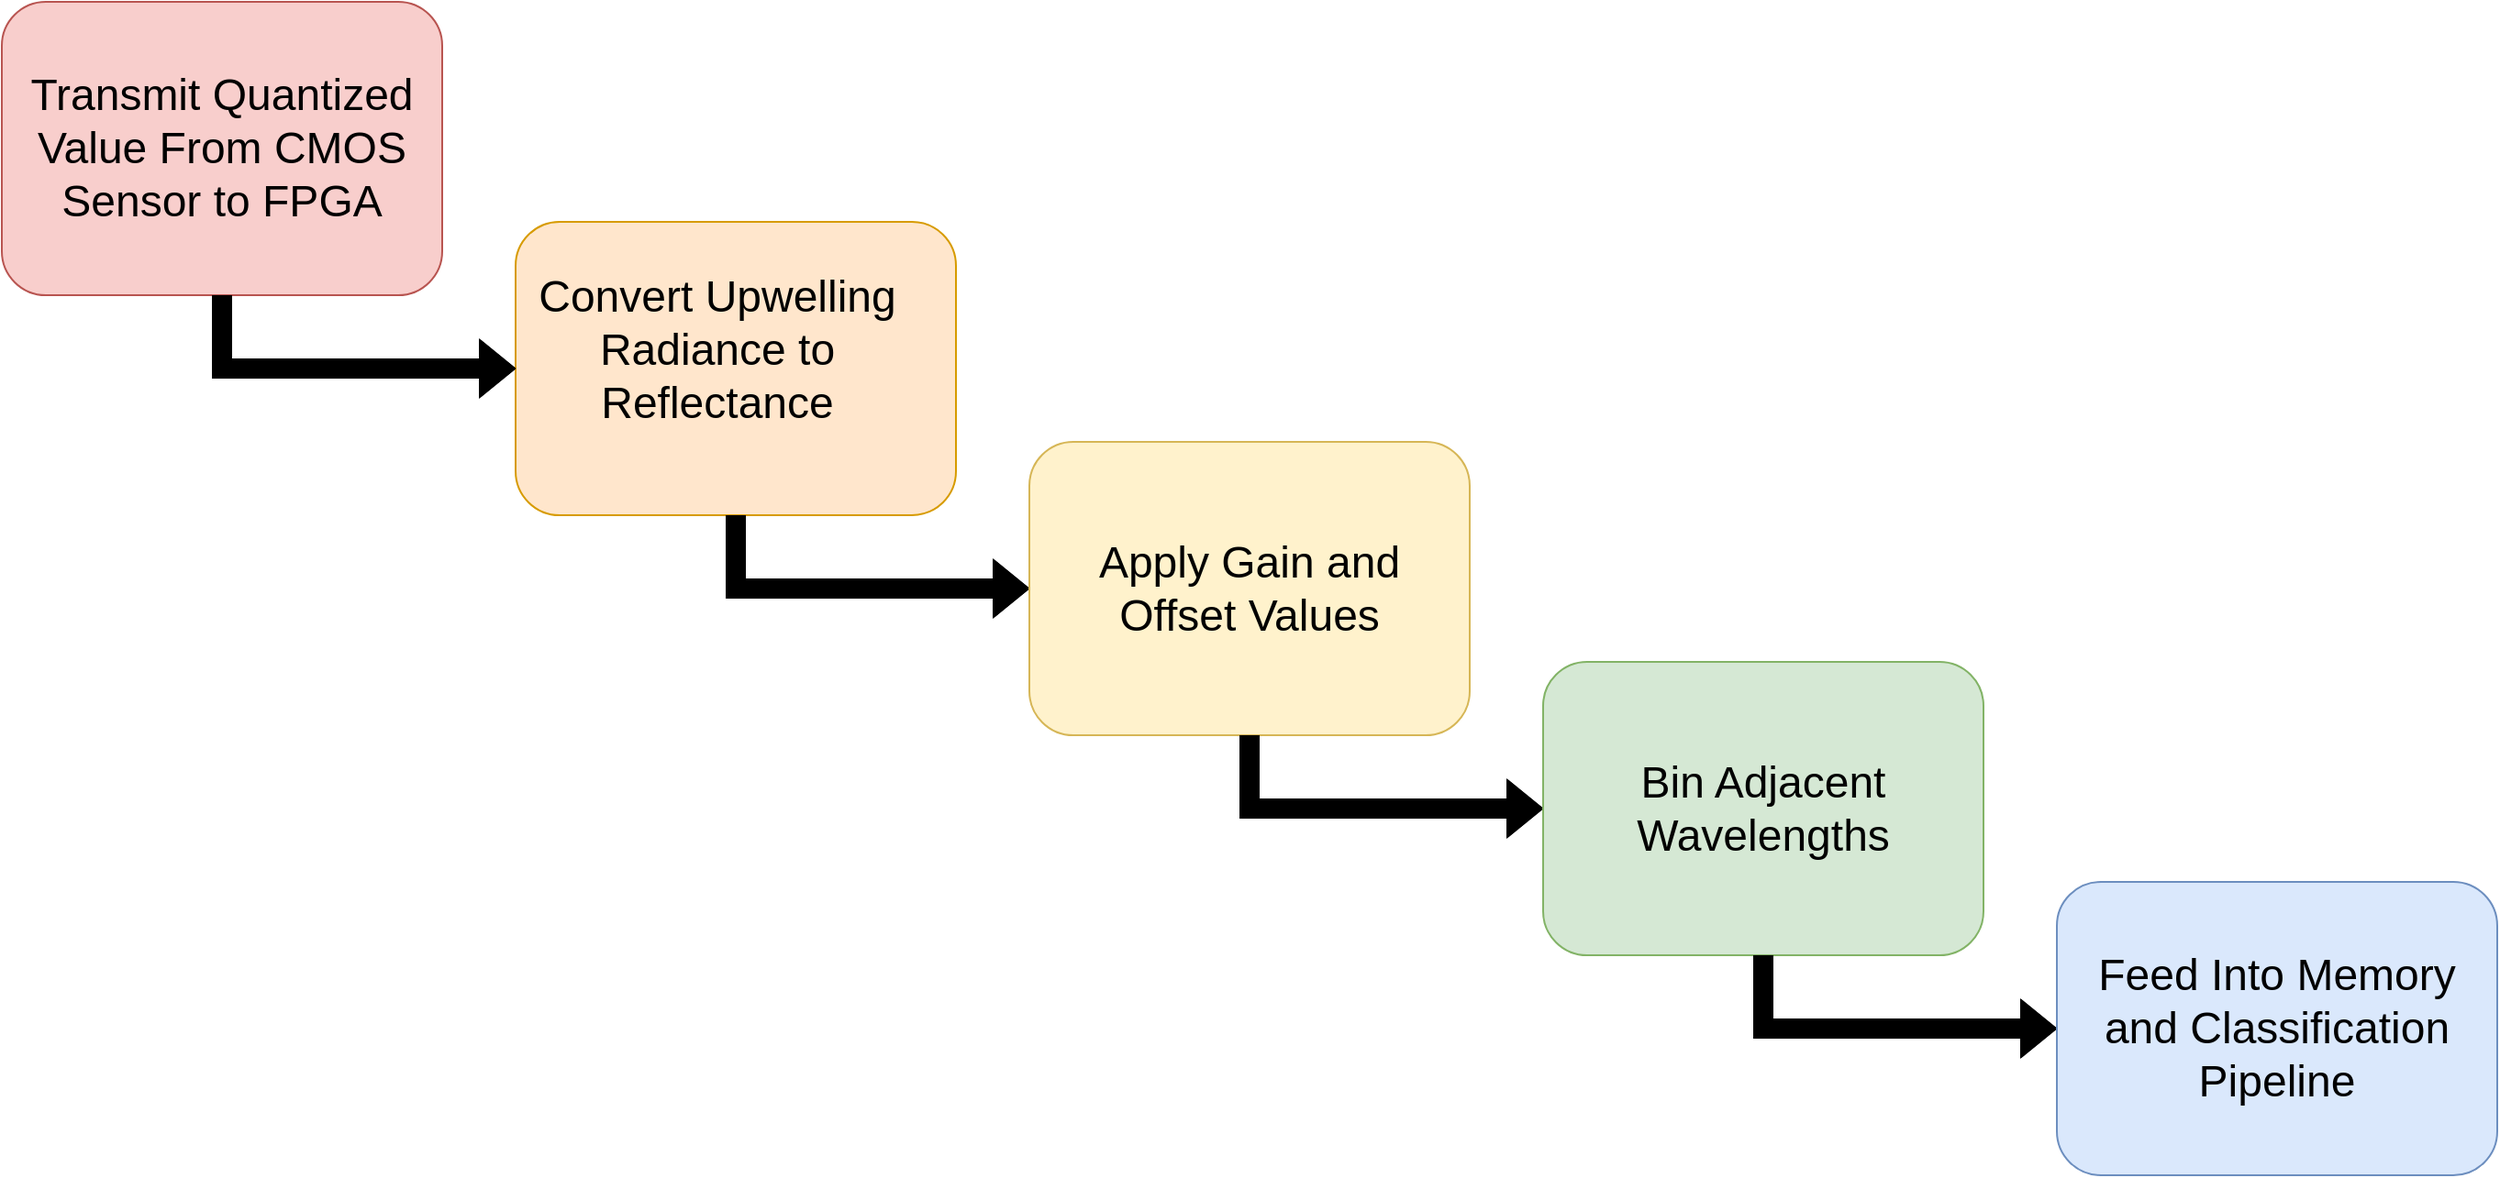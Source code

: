 <mxfile version="28.1.1">
  <diagram name="Page-1" id="-AFErXNe9J7OdYunWK4x">
    <mxGraphModel dx="3281" dy="2628" grid="1" gridSize="10" guides="1" tooltips="1" connect="1" arrows="1" fold="1" page="1" pageScale="1" pageWidth="850" pageHeight="1100" math="0" shadow="0">
      <root>
        <mxCell id="0" />
        <mxCell id="1" parent="0" />
        <mxCell id="zj0fFl8EOxYbujoj9vtz-1" value="" style="rounded=1;whiteSpace=wrap;html=1;fillColor=#ffe6cc;strokeColor=#d79b00;" parent="1" vertex="1">
          <mxGeometry x="160" y="-40" width="240" height="160" as="geometry" />
        </mxCell>
        <mxCell id="zj0fFl8EOxYbujoj9vtz-10" value="" style="shape=flexArrow;endArrow=classic;html=1;rounded=0;fillColor=#000000;entryX=0;entryY=0.5;entryDx=0;entryDy=0;exitX=0.5;exitY=1;exitDx=0;exitDy=0;" parent="1" target="zj0fFl8EOxYbujoj9vtz-21" edge="1" source="zj0fFl8EOxYbujoj9vtz-1">
          <mxGeometry width="50" height="50" relative="1" as="geometry">
            <mxPoint x="240" y="200" as="sourcePoint" />
            <mxPoint x="440" y="320.0" as="targetPoint" />
            <Array as="points">
              <mxPoint x="280" y="160" />
            </Array>
          </mxGeometry>
        </mxCell>
        <mxCell id="zj0fFl8EOxYbujoj9vtz-11" value="Convert Upwelling Radiance to Reflectance" style="text;html=1;align=center;verticalAlign=middle;whiteSpace=wrap;rounded=0;fontSize=24;" parent="1" vertex="1">
          <mxGeometry x="160" y="-40" width="220" height="140" as="geometry" />
        </mxCell>
        <mxCell id="zj0fFl8EOxYbujoj9vtz-21" value="" style="rounded=1;whiteSpace=wrap;html=1;fillColor=#fff2cc;strokeColor=#d6b656;" parent="1" vertex="1">
          <mxGeometry x="440" y="80" width="240" height="160" as="geometry" />
        </mxCell>
        <mxCell id="zj0fFl8EOxYbujoj9vtz-22" value="" style="shape=flexArrow;endArrow=classic;html=1;rounded=0;fillColor=#000000;entryX=0;entryY=0.5;entryDx=0;entryDy=0;exitX=0.5;exitY=1;exitDx=0;exitDy=0;" parent="1" target="zj0fFl8EOxYbujoj9vtz-24" edge="1" source="zj0fFl8EOxYbujoj9vtz-21">
          <mxGeometry width="50" height="50" relative="1" as="geometry">
            <mxPoint x="560" y="400" as="sourcePoint" />
            <mxPoint x="610" y="520" as="targetPoint" />
            <Array as="points">
              <mxPoint x="560" y="280" />
            </Array>
          </mxGeometry>
        </mxCell>
        <mxCell id="zj0fFl8EOxYbujoj9vtz-23" value="Apply Gain and Offset Values" style="text;html=1;align=center;verticalAlign=middle;whiteSpace=wrap;rounded=0;fontSize=24;" parent="1" vertex="1">
          <mxGeometry x="450" y="90" width="220" height="140" as="geometry" />
        </mxCell>
        <mxCell id="zj0fFl8EOxYbujoj9vtz-24" value="" style="rounded=1;whiteSpace=wrap;html=1;fillColor=#d5e8d4;strokeColor=#82b366;" parent="1" vertex="1">
          <mxGeometry x="720" y="200" width="240" height="160" as="geometry" />
        </mxCell>
        <mxCell id="zj0fFl8EOxYbujoj9vtz-25" value="" style="shape=flexArrow;endArrow=classic;html=1;rounded=0;fillColor=#000000;entryX=0;entryY=0.5;entryDx=0;entryDy=0;exitX=0.5;exitY=1;exitDx=0;exitDy=0;" parent="1" target="zj0fFl8EOxYbujoj9vtz-27" edge="1" source="zj0fFl8EOxYbujoj9vtz-24">
          <mxGeometry width="50" height="50" relative="1" as="geometry">
            <mxPoint x="480" y="600" as="sourcePoint" />
            <mxPoint x="530" y="720" as="targetPoint" />
            <Array as="points">
              <mxPoint x="840" y="400" />
            </Array>
          </mxGeometry>
        </mxCell>
        <mxCell id="zj0fFl8EOxYbujoj9vtz-26" value="Bin Adjacent Wavelengths" style="text;html=1;align=center;verticalAlign=middle;whiteSpace=wrap;rounded=0;fontSize=24;" parent="1" vertex="1">
          <mxGeometry x="730" y="210" width="220" height="140" as="geometry" />
        </mxCell>
        <mxCell id="zj0fFl8EOxYbujoj9vtz-27" value="" style="rounded=1;whiteSpace=wrap;html=1;fillColor=#dae8fc;strokeColor=#6c8ebf;" parent="1" vertex="1">
          <mxGeometry x="1000" y="320" width="240" height="160" as="geometry" />
        </mxCell>
        <mxCell id="zj0fFl8EOxYbujoj9vtz-29" value="Feed Into Memory and Classification Pipeline" style="text;html=1;align=center;verticalAlign=middle;whiteSpace=wrap;rounded=0;fontSize=24;" parent="1" vertex="1">
          <mxGeometry x="1010" y="330" width="220" height="140" as="geometry" />
        </mxCell>
        <mxCell id="zj0fFl8EOxYbujoj9vtz-31" value="" style="rounded=1;whiteSpace=wrap;html=1;fillColor=#f8cecc;strokeColor=#b85450;" parent="1" vertex="1">
          <mxGeometry x="-120" y="-160" width="240" height="160" as="geometry" />
        </mxCell>
        <mxCell id="zj0fFl8EOxYbujoj9vtz-32" value="" style="shape=flexArrow;endArrow=classic;html=1;rounded=0;fillColor=#000000;entryX=0;entryY=0.5;entryDx=0;entryDy=0;" parent="1" edge="1" target="zj0fFl8EOxYbujoj9vtz-1">
          <mxGeometry width="50" height="50" relative="1" as="geometry">
            <mxPoint as="sourcePoint" />
            <mxPoint x="40" y="120" as="targetPoint" />
            <Array as="points">
              <mxPoint y="40" />
            </Array>
          </mxGeometry>
        </mxCell>
        <mxCell id="zj0fFl8EOxYbujoj9vtz-33" value="Transmit Quantized Value From CMOS Sensor to FPGA" style="text;html=1;align=center;verticalAlign=middle;whiteSpace=wrap;rounded=0;fontSize=24;" parent="1" vertex="1">
          <mxGeometry x="-110" y="-150" width="220" height="140" as="geometry" />
        </mxCell>
      </root>
    </mxGraphModel>
  </diagram>
</mxfile>
